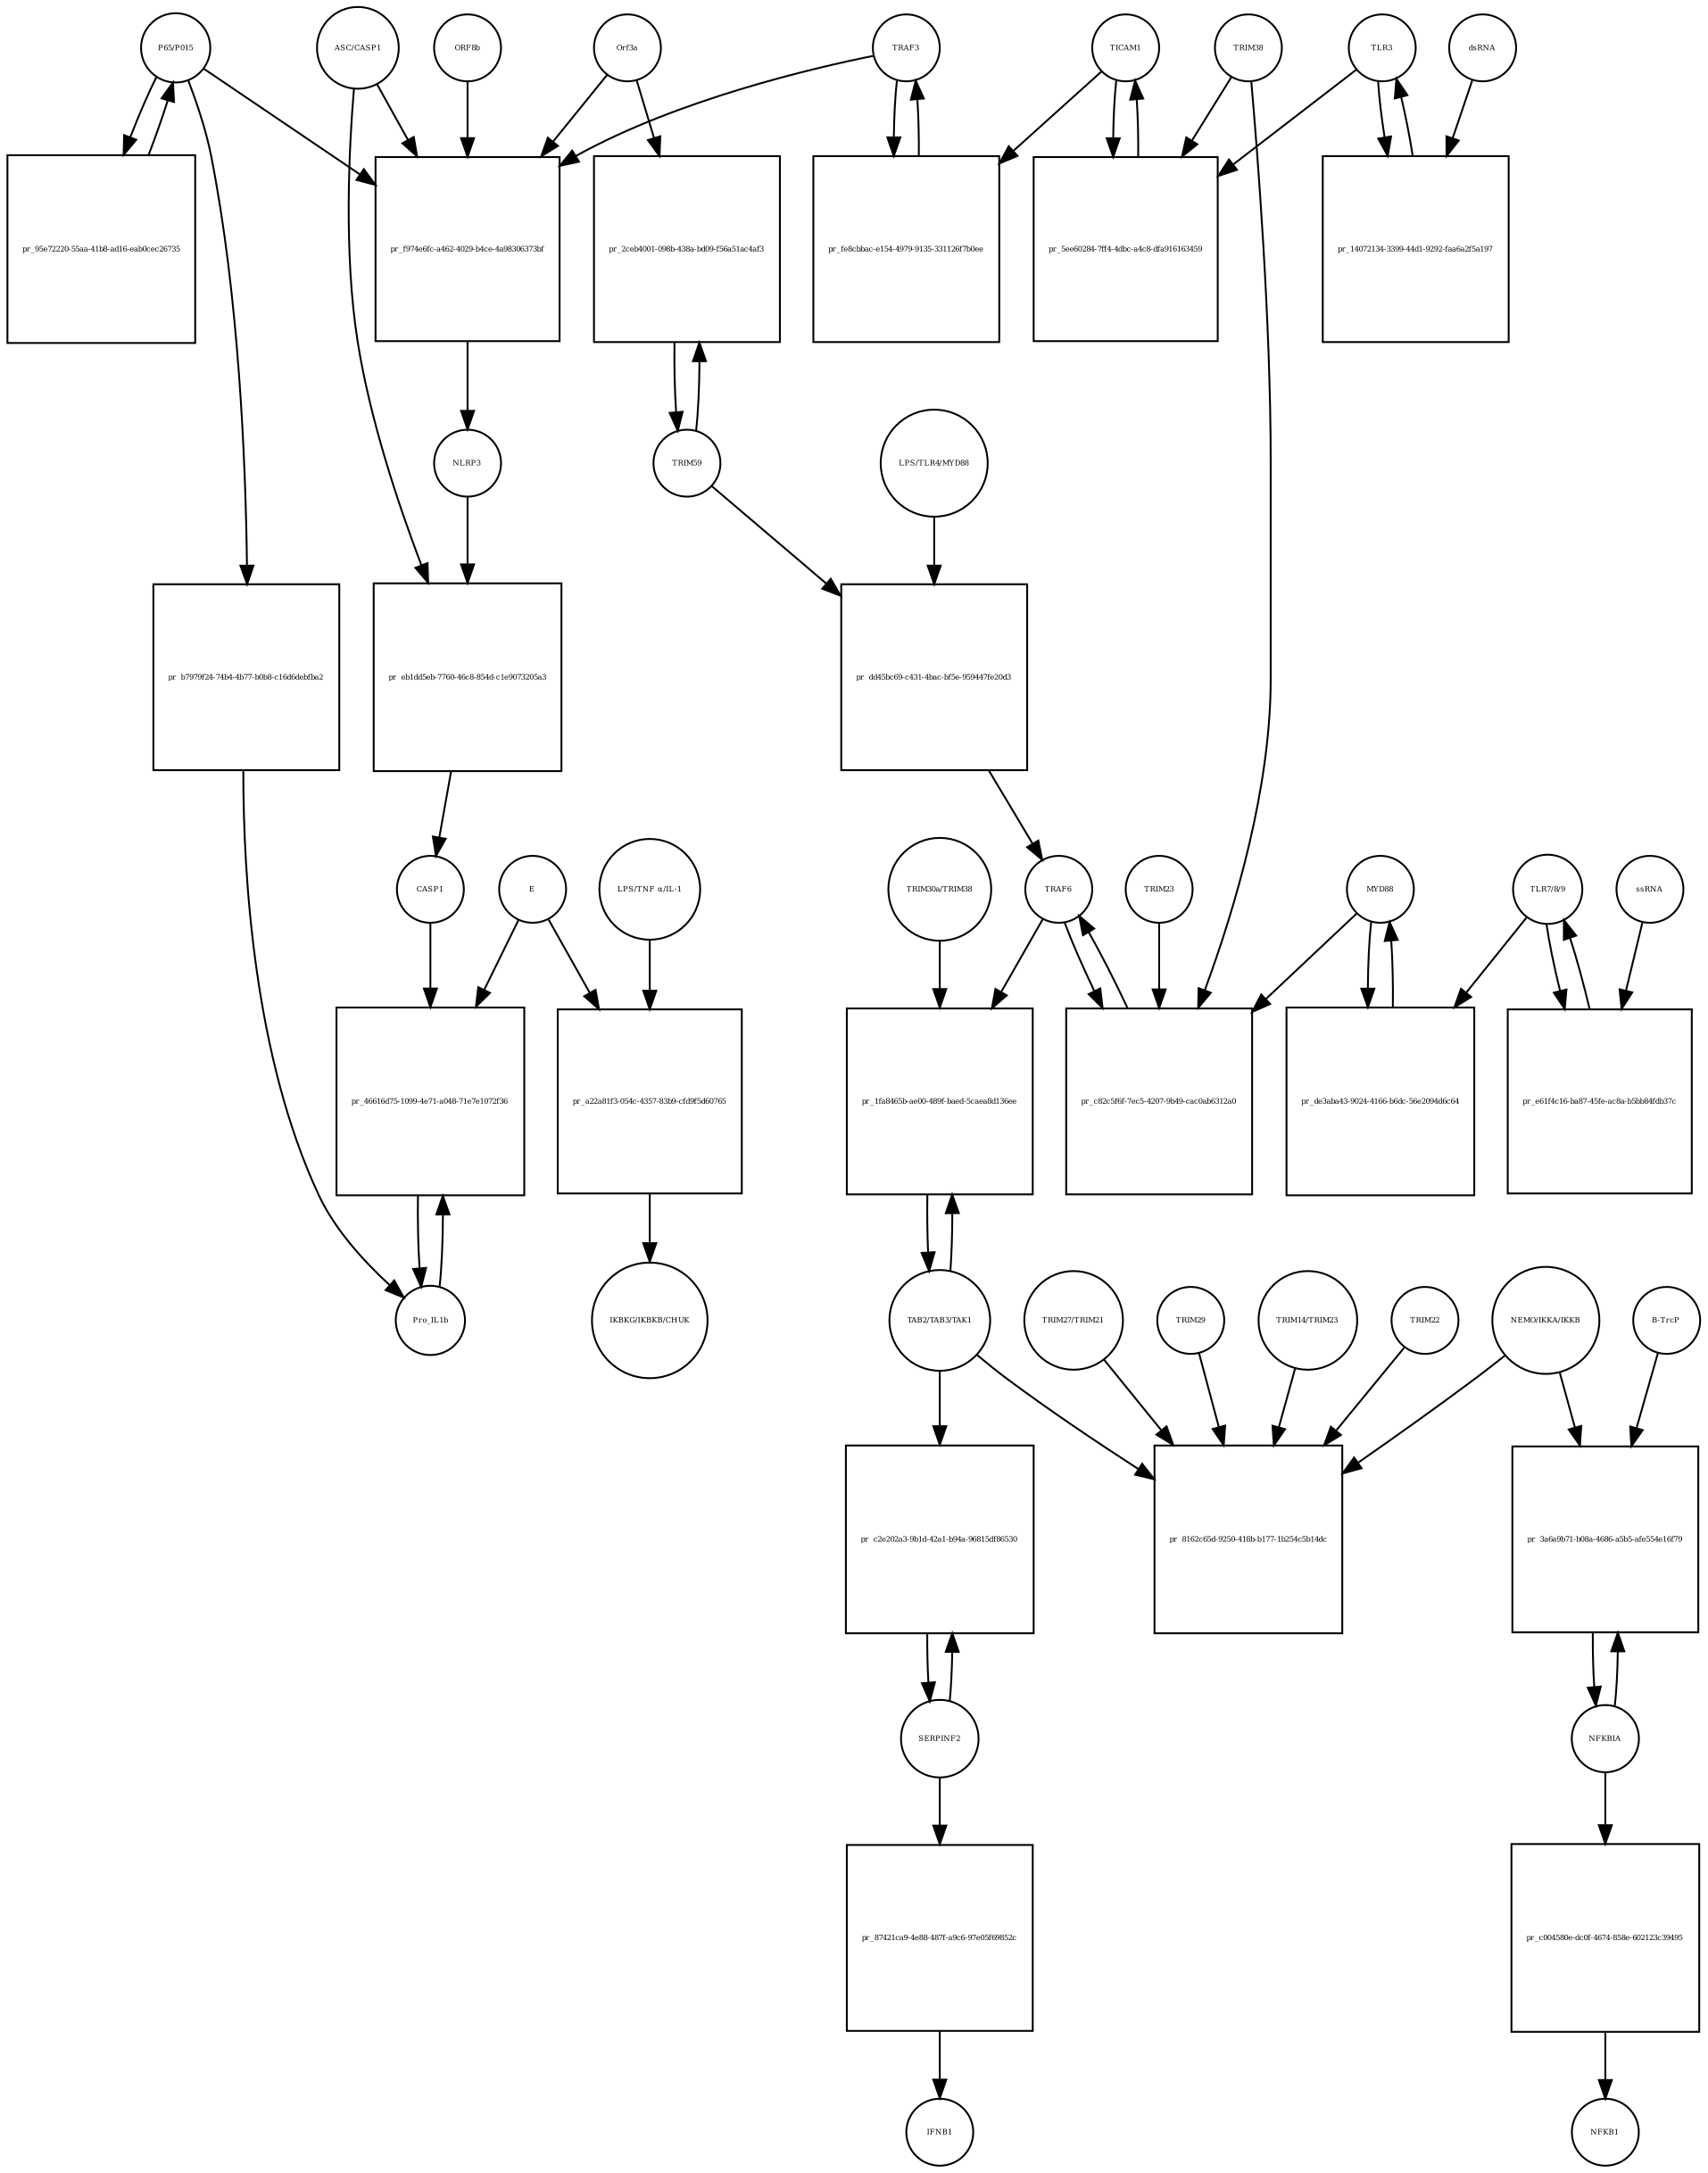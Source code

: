 strict digraph  {
Orf3a [annotation="", bipartite=0, cls=macromolecule, fontsize=4, label=Orf3a, shape=circle];
"pr_f974e6fc-a462-4029-b4ce-4a98306373bf" [annotation="", bipartite=1, cls=process, fontsize=4, label="pr_f974e6fc-a462-4029-b4ce-4a98306373bf", shape=square];
TRAF3 [annotation=urn_miriam_hgnc_12033, bipartite=0, cls=macromolecule, fontsize=4, label=TRAF3, shape=circle];
NLRP3 [annotation=urn_miriam_hgnc_16400, bipartite=0, cls=macromolecule, fontsize=4, label=NLRP3, shape=circle];
"ASC/CASP1" [annotation="urn_miriam_hgnc_16608|urn_miriam_hgnc_1499", bipartite=0, cls=complex, fontsize=4, label="ASC/CASP1", shape=circle];
"P65/P015" [annotation="urn_miriam_hgnc_9955|urn_miriam_hgnc_7794", bipartite=0, cls=complex, fontsize=4, label="P65/P015", shape=circle];
ORF8b [annotation=urn_miriam_uniprot_Q6S8E2, bipartite=0, cls=macromolecule, fontsize=4, label=ORF8b, shape=circle];
"pr_eb1dd5eb-7760-46c8-854d-c1e9073205a3" [annotation="", bipartite=1, cls=process, fontsize=4, label="pr_eb1dd5eb-7760-46c8-854d-c1e9073205a3", shape=square];
CASP1 [annotation=urn_miriam_hgnc_1499, bipartite=0, cls=macromolecule, fontsize=4, label=CASP1, shape=circle];
"pr_95e72220-55aa-41b8-ad16-eab0cec26735" [annotation="", bipartite=1, cls=process, fontsize=4, label="pr_95e72220-55aa-41b8-ad16-eab0cec26735", shape=square];
"LPS/TLR4/MYD88" [annotation="urn_miriam_hgnc_6121|urn_miriam_hgnc_11850|urn_miriam_hgnc_7562", bipartite=0, cls=complex, fontsize=4, label="LPS/TLR4/MYD88", shape=circle];
"pr_dd45bc69-c431-4bac-bf5e-959447fe20d3" [annotation="", bipartite=1, cls=process, fontsize=4, label="pr_dd45bc69-c431-4bac-bf5e-959447fe20d3", shape=square];
TRAF6 [annotation=urn_miriam_hgnc_12036, bipartite=0, cls=macromolecule, fontsize=4, label=TRAF6, shape=circle];
TRIM59 [annotation=urn_miriam_pubmed_22588174, bipartite=0, cls=macromolecule, fontsize=4, label=TRIM59, shape=circle];
NFKBIA [annotation=urn_miriam_hgnc_7797, bipartite=0, cls=macromolecule, fontsize=4, label=NFKBIA, shape=circle];
"pr_3a6a9b71-b08a-4686-a5b5-afe554e16f79" [annotation="", bipartite=1, cls=process, fontsize=4, label="pr_3a6a9b71-b08a-4686-a5b5-afe554e16f79", shape=square];
"B-TrcP" [annotation=urn_miriam_hgnc_1144, bipartite=0, cls=macromolecule, fontsize=4, label="B-TrcP", shape=circle];
"NEMO/IKKA/IKKB" [annotation="urn_miriam_hgnc_5961|urn_miriam_hgnc_5960|urn_miriam_hgnc_1974", bipartite=0, cls=complex, fontsize=4, label="NEMO/IKKA/IKKB", shape=circle];
"LPS/TNF α/IL-1" [annotation="urn_miriam_hgnc_6121|urn_miriam_hgnc_11892|urn_miriam_hgnc_5991", bipartite=0, cls=complex, fontsize=4, label="LPS/TNF α/IL-1", shape=circle];
"pr_a22a81f3-054c-4357-83b9-cfd9f5d60765" [annotation="", bipartite=1, cls=process, fontsize=4, label="pr_a22a81f3-054c-4357-83b9-cfd9f5d60765", shape=square];
E [annotation=urn_miriam_ncbiprotein_1796318600, bipartite=0, cls=macromolecule, fontsize=4, label=E, shape=circle];
"IKBKG/IKBKB/CHUK" [annotation="urn_miriam_hgnc_5961|urn_miriam_hgnc_5960|urn_miriam_hgnc_1974", bipartite=0, cls=complex, fontsize=4, label="IKBKG/IKBKB/CHUK", shape=circle];
Pro_IL1b [annotation=urn_miriam_hgnc_5992, bipartite=0, cls=macromolecule, fontsize=4, label=Pro_IL1b, shape=circle];
"pr_46616d75-1099-4e71-a048-71e7e1072f36" [annotation="", bipartite=1, cls=process, fontsize=4, label="pr_46616d75-1099-4e71-a048-71e7e1072f36", shape=square];
SERPINF2 [annotation=urn_miriam_hgnc_9075, bipartite=0, cls=macromolecule, fontsize=4, label=SERPINF2, shape=circle];
"pr_87421ca9-4e88-487f-a9c6-97e05f69852c" [annotation="", bipartite=1, cls=process, fontsize=4, label="pr_87421ca9-4e88-487f-a9c6-97e05f69852c", shape=square];
IFNB1 [annotation=urn_miriam_pubmed_5434, bipartite=0, cls=macromolecule, fontsize=4, label=IFNB1, shape=circle];
"pr_b7979f24-74b4-4b77-b0b8-c16d6debfba2" [annotation="", bipartite=1, cls=process, fontsize=4, label="pr_b7979f24-74b4-4b77-b0b8-c16d6debfba2", shape=square];
TLR3 [annotation=urn_miriam_hgnc_11849, bipartite=0, cls=macromolecule, fontsize=4, label=TLR3, shape=circle];
"pr_14072134-3399-44d1-9292-faa6a2f5a197" [annotation="", bipartite=1, cls=process, fontsize=4, label="pr_14072134-3399-44d1-9292-faa6a2f5a197", shape=square];
dsRNA [annotation="", bipartite=0, cls="nucleic acid feature", fontsize=4, label=dsRNA, shape=circle];
TICAM1 [annotation=urn_miriam_hgnc_18348, bipartite=0, cls=macromolecule, fontsize=4, label=TICAM1, shape=circle];
"pr_5ee60284-7ff4-4dbc-a4c8-dfa916163459" [annotation="", bipartite=1, cls=process, fontsize=4, label="pr_5ee60284-7ff4-4dbc-a4c8-dfa916163459", shape=square];
TRIM38 [annotation=urn_miriam_hgnc_10059, bipartite=0, cls=macromolecule, fontsize=4, label=TRIM38, shape=circle];
"pr_2ceb4001-098b-438a-bd09-f56a51ac4af3" [annotation="", bipartite=1, cls=process, fontsize=4, label="pr_2ceb4001-098b-438a-bd09-f56a51ac4af3", shape=square];
"TLR7/8/9" [annotation="urn_miriam_hgnc_15633|urn_miriam_hgnc_15632|urn_miriam_hgnc_15631", bipartite=0, cls=complex, fontsize=4, label="TLR7/8/9", shape=circle];
"pr_e61f4c16-ba87-45fe-ac8a-b5bb84fdb37c" [annotation="", bipartite=1, cls=process, fontsize=4, label="pr_e61f4c16-ba87-45fe-ac8a-b5bb84fdb37c", shape=square];
ssRNA [annotation="", bipartite=0, cls="nucleic acid feature", fontsize=4, label=ssRNA, shape=circle];
MYD88 [annotation=urn_miriam_hgnc_7562, bipartite=0, cls=macromolecule, fontsize=4, label=MYD88, shape=circle];
"pr_de3aba43-9024-4166-b6dc-56e2094d6c64" [annotation="", bipartite=1, cls=process, fontsize=4, label="pr_de3aba43-9024-4166-b6dc-56e2094d6c64", shape=square];
"pr_c82c5f6f-7ec5-4207-9b49-cac0ab6312a0" [annotation="", bipartite=1, cls=process, fontsize=4, label="pr_c82c5f6f-7ec5-4207-9b49-cac0ab6312a0", shape=square];
TRIM23 [annotation=urn_miriam_hgnc_660, bipartite=0, cls=macromolecule, fontsize=4, label=TRIM23, shape=circle];
"TAB2/TAB3/TAK1" [annotation="urn_miriam_hgnc_17075|urn_miriam_hgnc_30681|urn_miriam_hgnc_6859", bipartite=0, cls=complex, fontsize=4, label="TAB2/TAB3/TAK1", shape=circle];
"pr_1fa8465b-ae00-489f-baed-5caea8d136ee" [annotation="", bipartite=1, cls=process, fontsize=4, label="pr_1fa8465b-ae00-489f-baed-5caea8d136ee", shape=square];
"TRIM30a/TRIM38" [annotation=urn_miriam_hgnc_10059, bipartite=0, cls=complex, fontsize=4, label="TRIM30a/TRIM38", shape=circle];
"pr_8162c65d-9250-418b-b177-1b254c5b14dc" [annotation="", bipartite=1, cls=process, fontsize=4, label="pr_8162c65d-9250-418b-b177-1b254c5b14dc", shape=square];
TRIM22 [annotation=urn_miriam_hgnc_16379, bipartite=0, cls=macromolecule, fontsize=4, label=TRIM22, shape=circle];
"TRIM27/TRIM21" [annotation="urn_miriam_hgnc_9975|urn_miriam_hgnc_11312", bipartite=0, cls=complex, fontsize=4, label="TRIM27/TRIM21", shape=circle];
TRIM29 [annotation=urn_miriam_hgnc_17274, bipartite=0, cls=macromolecule, fontsize=4, label=TRIM29, shape=circle];
"TRIM14/TRIM23" [annotation="urn_miriam_hgnc_16283|urn_miriam_hgnc_660", bipartite=0, cls=complex, fontsize=4, label="TRIM14/TRIM23", shape=circle];
"pr_c2e202a3-9b1d-42a1-b94a-96815df86530" [annotation="", bipartite=1, cls=process, fontsize=4, label="pr_c2e202a3-9b1d-42a1-b94a-96815df86530", shape=square];
"pr_fe8cbbac-e154-4979-9135-331126f7b0ee" [annotation="", bipartite=1, cls=process, fontsize=4, label="pr_fe8cbbac-e154-4979-9135-331126f7b0ee", shape=square];
"pr_c004580e-dc0f-4674-858e-602123c39495" [annotation="", bipartite=1, cls=process, fontsize=4, label="pr_c004580e-dc0f-4674-858e-602123c39495", shape=square];
NFKB1 [annotation=urn_miriam_hgnc_7794, bipartite=0, cls=macromolecule, fontsize=4, label=NFKB1, shape=circle];
Orf3a -> "pr_f974e6fc-a462-4029-b4ce-4a98306373bf"  [annotation="", interaction_type=consumption];
Orf3a -> "pr_2ceb4001-098b-438a-bd09-f56a51ac4af3"  [annotation=urn_miriam_pubmed_28829373, interaction_type="necessary stimulation"];
"pr_f974e6fc-a462-4029-b4ce-4a98306373bf" -> NLRP3  [annotation="", interaction_type=production];
TRAF3 -> "pr_f974e6fc-a462-4029-b4ce-4a98306373bf"  [annotation="", interaction_type=consumption];
TRAF3 -> "pr_fe8cbbac-e154-4979-9135-331126f7b0ee"  [annotation="", interaction_type=consumption];
NLRP3 -> "pr_eb1dd5eb-7760-46c8-854d-c1e9073205a3"  [annotation=urn_miriam_pubmed_31034780, interaction_type=catalysis];
"ASC/CASP1" -> "pr_f974e6fc-a462-4029-b4ce-4a98306373bf"  [annotation="", interaction_type=consumption];
"ASC/CASP1" -> "pr_eb1dd5eb-7760-46c8-854d-c1e9073205a3"  [annotation="", interaction_type=consumption];
"P65/P015" -> "pr_f974e6fc-a462-4029-b4ce-4a98306373bf"  [annotation="", interaction_type=consumption];
"P65/P015" -> "pr_95e72220-55aa-41b8-ad16-eab0cec26735"  [annotation="", interaction_type=consumption];
"P65/P015" -> "pr_b7979f24-74b4-4b77-b0b8-c16d6debfba2"  [annotation="", interaction_type=consumption];
ORF8b -> "pr_f974e6fc-a462-4029-b4ce-4a98306373bf"  [annotation="", interaction_type=consumption];
"pr_eb1dd5eb-7760-46c8-854d-c1e9073205a3" -> CASP1  [annotation="", interaction_type=production];
CASP1 -> "pr_46616d75-1099-4e71-a048-71e7e1072f36"  [annotation=urn_miriam_pubmed_31034780, interaction_type=catalysis];
"pr_95e72220-55aa-41b8-ad16-eab0cec26735" -> "P65/P015"  [annotation="", interaction_type=production];
"LPS/TLR4/MYD88" -> "pr_dd45bc69-c431-4bac-bf5e-959447fe20d3"  [annotation="", interaction_type=consumption];
"pr_dd45bc69-c431-4bac-bf5e-959447fe20d3" -> TRAF6  [annotation="", interaction_type=production];
TRAF6 -> "pr_c82c5f6f-7ec5-4207-9b49-cac0ab6312a0"  [annotation="", interaction_type=consumption];
TRAF6 -> "pr_1fa8465b-ae00-489f-baed-5caea8d136ee"  [annotation="urn_miriam_pubmed_23758787|urn_miriam_pubmed_25172371", interaction_type="necessary stimulation"];
TRIM59 -> "pr_dd45bc69-c431-4bac-bf5e-959447fe20d3"  [annotation="urn_miriam_pubmed_23758787|urn_miriam_pubmed_22588174", interaction_type=inhibition];
TRIM59 -> "pr_2ceb4001-098b-438a-bd09-f56a51ac4af3"  [annotation="", interaction_type=consumption];
NFKBIA -> "pr_3a6a9b71-b08a-4686-a5b5-afe554e16f79"  [annotation="", interaction_type=consumption];
NFKBIA -> "pr_c004580e-dc0f-4674-858e-602123c39495"  [annotation="", interaction_type=consumption];
"pr_3a6a9b71-b08a-4686-a5b5-afe554e16f79" -> NFKBIA  [annotation="", interaction_type=production];
"B-TrcP" -> "pr_3a6a9b71-b08a-4686-a5b5-afe554e16f79"  [annotation=urn_miriam_pubmed_21135871, interaction_type=catalysis];
"NEMO/IKKA/IKKB" -> "pr_3a6a9b71-b08a-4686-a5b5-afe554e16f79"  [annotation=urn_miriam_pubmed_21135871, interaction_type=catalysis];
"NEMO/IKKA/IKKB" -> "pr_8162c65d-9250-418b-b177-1b254c5b14dc"  [annotation="", interaction_type=consumption];
"LPS/TNF α/IL-1" -> "pr_a22a81f3-054c-4357-83b9-cfd9f5d60765"  [annotation="", interaction_type=consumption];
"pr_a22a81f3-054c-4357-83b9-cfd9f5d60765" -> "IKBKG/IKBKB/CHUK"  [annotation="", interaction_type=production];
E -> "pr_a22a81f3-054c-4357-83b9-cfd9f5d60765"  [annotation="", interaction_type=consumption];
E -> "pr_46616d75-1099-4e71-a048-71e7e1072f36"  [annotation=urn_miriam_pubmed_31034780, interaction_type=catalysis];
Pro_IL1b -> "pr_46616d75-1099-4e71-a048-71e7e1072f36"  [annotation="", interaction_type=consumption];
"pr_46616d75-1099-4e71-a048-71e7e1072f36" -> Pro_IL1b  [annotation="", interaction_type=production];
SERPINF2 -> "pr_87421ca9-4e88-487f-a9c6-97e05f69852c"  [annotation="", interaction_type=consumption];
SERPINF2 -> "pr_c2e202a3-9b1d-42a1-b94a-96815df86530"  [annotation="", interaction_type=consumption];
"pr_87421ca9-4e88-487f-a9c6-97e05f69852c" -> IFNB1  [annotation="", interaction_type=production];
"pr_b7979f24-74b4-4b77-b0b8-c16d6debfba2" -> Pro_IL1b  [annotation="", interaction_type=production];
TLR3 -> "pr_14072134-3399-44d1-9292-faa6a2f5a197"  [annotation="", interaction_type=consumption];
TLR3 -> "pr_5ee60284-7ff4-4dbc-a4c8-dfa916163459"  [annotation="urn_miriam_pubmed_23758787|urn_miriam_pubmed_22539786", interaction_type="necessary stimulation"];
"pr_14072134-3399-44d1-9292-faa6a2f5a197" -> TLR3  [annotation="", interaction_type=production];
dsRNA -> "pr_14072134-3399-44d1-9292-faa6a2f5a197"  [annotation=urn_miriam_pubmed_23758787, interaction_type="necessary stimulation"];
TICAM1 -> "pr_5ee60284-7ff4-4dbc-a4c8-dfa916163459"  [annotation="", interaction_type=consumption];
TICAM1 -> "pr_fe8cbbac-e154-4979-9135-331126f7b0ee"  [annotation=urn_miriam_pubmed_28829373, interaction_type="necessary stimulation"];
"pr_5ee60284-7ff4-4dbc-a4c8-dfa916163459" -> TICAM1  [annotation="", interaction_type=production];
TRIM38 -> "pr_5ee60284-7ff4-4dbc-a4c8-dfa916163459"  [annotation="urn_miriam_pubmed_23758787|urn_miriam_pubmed_22539786", interaction_type=inhibition];
TRIM38 -> "pr_c82c5f6f-7ec5-4207-9b49-cac0ab6312a0"  [annotation="urn_miriam_pubmed_15361868|urn_miriam_pubmed_22539786|urn_miriam_pubmed_20724660", interaction_type=inhibition];
"pr_2ceb4001-098b-438a-bd09-f56a51ac4af3" -> TRIM59  [annotation="", interaction_type=production];
"TLR7/8/9" -> "pr_e61f4c16-ba87-45fe-ac8a-b5bb84fdb37c"  [annotation="", interaction_type=consumption];
"TLR7/8/9" -> "pr_de3aba43-9024-4166-b6dc-56e2094d6c64"  [annotation=urn_miriam_pubmed_15361868, interaction_type="necessary stimulation"];
"pr_e61f4c16-ba87-45fe-ac8a-b5bb84fdb37c" -> "TLR7/8/9"  [annotation="", interaction_type=production];
ssRNA -> "pr_e61f4c16-ba87-45fe-ac8a-b5bb84fdb37c"  [annotation=urn_miriam_pubmed_21782231, interaction_type="necessary stimulation"];
MYD88 -> "pr_de3aba43-9024-4166-b6dc-56e2094d6c64"  [annotation="", interaction_type=consumption];
MYD88 -> "pr_c82c5f6f-7ec5-4207-9b49-cac0ab6312a0"  [annotation="urn_miriam_pubmed_15361868|urn_miriam_pubmed_22539786|urn_miriam_pubmed_20724660", interaction_type="necessary stimulation"];
"pr_de3aba43-9024-4166-b6dc-56e2094d6c64" -> MYD88  [annotation="", interaction_type=production];
"pr_c82c5f6f-7ec5-4207-9b49-cac0ab6312a0" -> TRAF6  [annotation="", interaction_type=production];
TRIM23 -> "pr_c82c5f6f-7ec5-4207-9b49-cac0ab6312a0"  [annotation="urn_miriam_pubmed_15361868|urn_miriam_pubmed_22539786|urn_miriam_pubmed_20724660", interaction_type="necessary stimulation"];
"TAB2/TAB3/TAK1" -> "pr_1fa8465b-ae00-489f-baed-5caea8d136ee"  [annotation="", interaction_type=consumption];
"TAB2/TAB3/TAK1" -> "pr_8162c65d-9250-418b-b177-1b254c5b14dc"  [annotation="urn_miriam_pubmed_23758787|urn_miriam_pubmed_23408607|urn_miriam_pubmed_26358190|urn_miriam_pubmed_27695001|urn_miriam_pubmed_24379373|urn_miriam_pubmed_20724660", interaction_type="necessary stimulation"];
"TAB2/TAB3/TAK1" -> "pr_c2e202a3-9b1d-42a1-b94a-96815df86530"  [annotation=urn_miriam_pubmed_17706453, interaction_type="necessary stimulation"];
"pr_1fa8465b-ae00-489f-baed-5caea8d136ee" -> "TAB2/TAB3/TAK1"  [annotation="", interaction_type=production];
"TRIM30a/TRIM38" -> "pr_1fa8465b-ae00-489f-baed-5caea8d136ee"  [annotation="urn_miriam_pubmed_23758787|urn_miriam_pubmed_25172371", interaction_type=inhibition];
TRIM22 -> "pr_8162c65d-9250-418b-b177-1b254c5b14dc"  [annotation="urn_miriam_pubmed_23758787|urn_miriam_pubmed_23408607|urn_miriam_pubmed_26358190|urn_miriam_pubmed_27695001|urn_miriam_pubmed_24379373|urn_miriam_pubmed_20724660", interaction_type=inhibition];
"TRIM27/TRIM21" -> "pr_8162c65d-9250-418b-b177-1b254c5b14dc"  [annotation="urn_miriam_pubmed_23758787|urn_miriam_pubmed_23408607|urn_miriam_pubmed_26358190|urn_miriam_pubmed_27695001|urn_miriam_pubmed_24379373|urn_miriam_pubmed_20724660", interaction_type=inhibition];
TRIM29 -> "pr_8162c65d-9250-418b-b177-1b254c5b14dc"  [annotation="urn_miriam_pubmed_23758787|urn_miriam_pubmed_23408607|urn_miriam_pubmed_26358190|urn_miriam_pubmed_27695001|urn_miriam_pubmed_24379373|urn_miriam_pubmed_20724660", interaction_type=inhibition];
"TRIM14/TRIM23" -> "pr_8162c65d-9250-418b-b177-1b254c5b14dc"  [annotation="urn_miriam_pubmed_23758787|urn_miriam_pubmed_23408607|urn_miriam_pubmed_26358190|urn_miriam_pubmed_27695001|urn_miriam_pubmed_24379373|urn_miriam_pubmed_20724660", interaction_type="necessary stimulation"];
"pr_c2e202a3-9b1d-42a1-b94a-96815df86530" -> SERPINF2  [annotation="", interaction_type=production];
"pr_fe8cbbac-e154-4979-9135-331126f7b0ee" -> TRAF3  [annotation="", interaction_type=production];
"pr_c004580e-dc0f-4674-858e-602123c39495" -> NFKB1  [annotation="", interaction_type=production];
}

